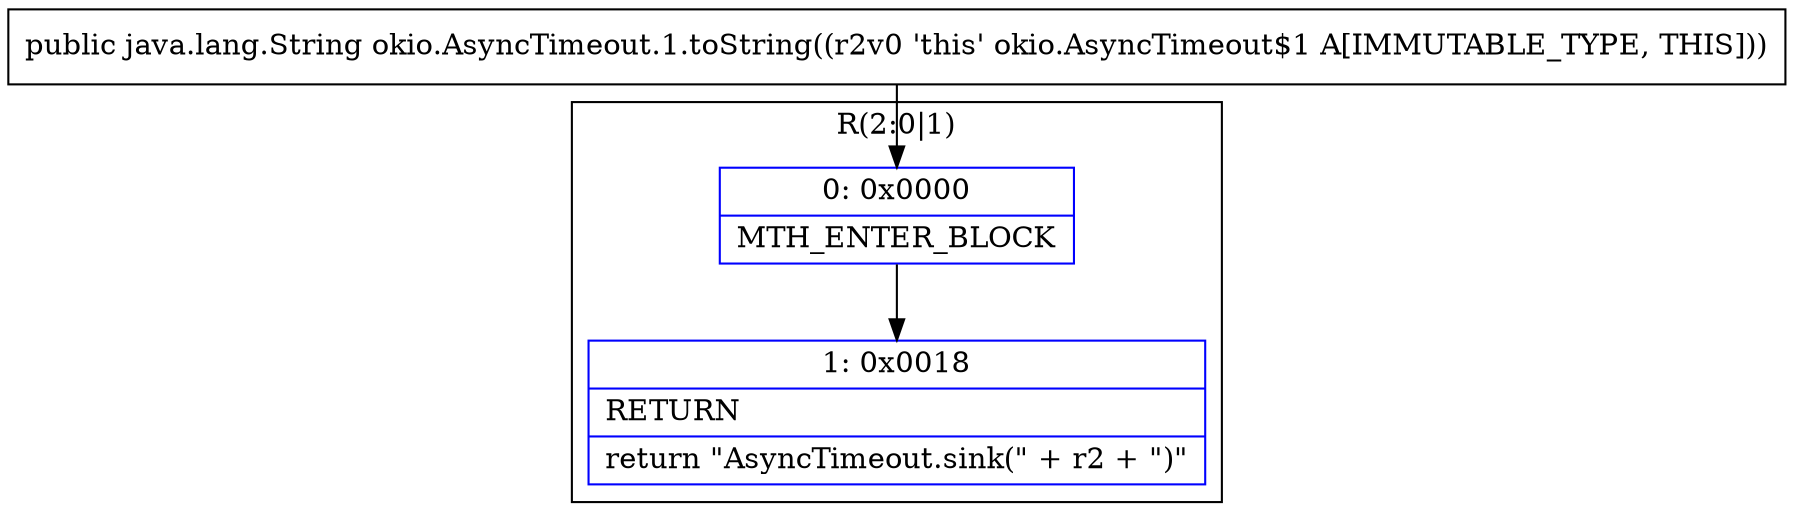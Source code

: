digraph "CFG forokio.AsyncTimeout.1.toString()Ljava\/lang\/String;" {
subgraph cluster_Region_1555211033 {
label = "R(2:0|1)";
node [shape=record,color=blue];
Node_0 [shape=record,label="{0\:\ 0x0000|MTH_ENTER_BLOCK\l}"];
Node_1 [shape=record,label="{1\:\ 0x0018|RETURN\l|return \"AsyncTimeout.sink(\" + r2 + \")\"\l}"];
}
MethodNode[shape=record,label="{public java.lang.String okio.AsyncTimeout.1.toString((r2v0 'this' okio.AsyncTimeout$1 A[IMMUTABLE_TYPE, THIS])) }"];
MethodNode -> Node_0;
Node_0 -> Node_1;
}

